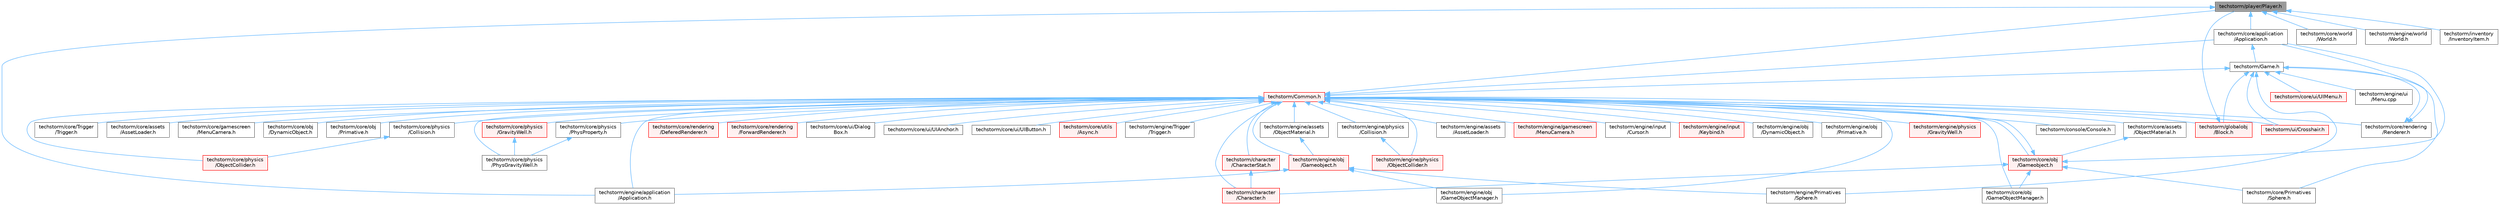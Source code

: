 digraph "techstorm/player/Player.h"
{
 // LATEX_PDF_SIZE
  bgcolor="transparent";
  edge [fontname=Helvetica,fontsize=10,labelfontname=Helvetica,labelfontsize=10];
  node [fontname=Helvetica,fontsize=10,shape=box,height=0.2,width=0.4];
  Node1 [id="Node000001",label="techstorm/player/Player.h",height=0.2,width=0.4,color="gray40", fillcolor="grey60", style="filled", fontcolor="black",tooltip=" "];
  Node1 -> Node2 [id="edge1_Node000001_Node000002",dir="back",color="steelblue1",style="solid",tooltip=" "];
  Node2 [id="Node000002",label="techstorm/core/application\l/Application.h",height=0.2,width=0.4,color="grey40", fillcolor="white", style="filled",URL="$core_2application_2_application_8h.html",tooltip=" "];
  Node2 -> Node3 [id="edge2_Node000002_Node000003",dir="back",color="steelblue1",style="solid",tooltip=" "];
  Node3 [id="Node000003",label="techstorm/Game.h",height=0.2,width=0.4,color="grey40", fillcolor="white", style="filled",URL="$_game_8h.html",tooltip=" "];
  Node3 -> Node4 [id="edge3_Node000003_Node000004",dir="back",color="steelblue1",style="solid",tooltip=" "];
  Node4 [id="Node000004",label="techstorm/Common.h",height=0.2,width=0.4,color="red", fillcolor="#FFF0F0", style="filled",URL="$_common_8h.html",tooltip=" "];
  Node4 -> Node5 [id="edge4_Node000004_Node000005",dir="back",color="steelblue1",style="solid",tooltip=" "];
  Node5 [id="Node000005",label="techstorm/character\l/Character.h",height=0.2,width=0.4,color="red", fillcolor="#FFF0F0", style="filled",URL="$_character_8h.html",tooltip=" "];
  Node4 -> Node7 [id="edge5_Node000004_Node000007",dir="back",color="steelblue1",style="solid",tooltip=" "];
  Node7 [id="Node000007",label="techstorm/character\l/CharacterStat.h",height=0.2,width=0.4,color="red", fillcolor="#FFF0F0", style="filled",URL="$_character_stat_8h.html",tooltip=" "];
  Node7 -> Node5 [id="edge6_Node000007_Node000005",dir="back",color="steelblue1",style="solid",tooltip=" "];
  Node4 -> Node10 [id="edge7_Node000004_Node000010",dir="back",color="steelblue1",style="solid",tooltip=" "];
  Node10 [id="Node000010",label="techstorm/console/Console.h",height=0.2,width=0.4,color="grey40", fillcolor="white", style="filled",URL="$_console_8h.html",tooltip=" "];
  Node4 -> Node11 [id="edge8_Node000004_Node000011",dir="back",color="steelblue1",style="solid",tooltip=" "];
  Node11 [id="Node000011",label="techstorm/core/Trigger\l/Trigger.h",height=0.2,width=0.4,color="grey40", fillcolor="white", style="filled",URL="$core_2_trigger_2_trigger_8h.html",tooltip=" "];
  Node4 -> Node2 [id="edge9_Node000004_Node000002",dir="back",color="steelblue1",style="solid",tooltip=" "];
  Node4 -> Node12 [id="edge10_Node000004_Node000012",dir="back",color="steelblue1",style="solid",tooltip=" "];
  Node12 [id="Node000012",label="techstorm/core/assets\l/AssetLoader.h",height=0.2,width=0.4,color="grey40", fillcolor="white", style="filled",URL="$core_2assets_2_asset_loader_8h.html",tooltip=" "];
  Node4 -> Node13 [id="edge11_Node000004_Node000013",dir="back",color="steelblue1",style="solid",tooltip=" "];
  Node13 [id="Node000013",label="techstorm/core/assets\l/ObjectMaterial.h",height=0.2,width=0.4,color="grey40", fillcolor="white", style="filled",URL="$core_2assets_2_object_material_8h.html",tooltip=" "];
  Node13 -> Node14 [id="edge12_Node000013_Node000014",dir="back",color="steelblue1",style="solid",tooltip=" "];
  Node14 [id="Node000014",label="techstorm/core/obj\l/Gameobject.h",height=0.2,width=0.4,color="red", fillcolor="#FFF0F0", style="filled",URL="$core_2obj_2_gameobject_8h.html",tooltip=" "];
  Node14 -> Node4 [id="edge13_Node000014_Node000004",dir="back",color="steelblue1",style="solid",tooltip=" "];
  Node14 -> Node5 [id="edge14_Node000014_Node000005",dir="back",color="steelblue1",style="solid",tooltip=" "];
  Node14 -> Node15 [id="edge15_Node000014_Node000015",dir="back",color="steelblue1",style="solid",tooltip=" "];
  Node15 [id="Node000015",label="techstorm/core/Primatives\l/Sphere.h",height=0.2,width=0.4,color="grey40", fillcolor="white", style="filled",URL="$core_2_primatives_2_sphere_8h.html",tooltip=" "];
  Node14 -> Node2 [id="edge16_Node000014_Node000002",dir="back",color="steelblue1",style="solid",tooltip=" "];
  Node14 -> Node22 [id="edge17_Node000014_Node000022",dir="back",color="steelblue1",style="solid",tooltip=" "];
  Node22 [id="Node000022",label="techstorm/core/obj\l/GameObjectManager.h",height=0.2,width=0.4,color="grey40", fillcolor="white", style="filled",URL="$core_2obj_2_game_object_manager_8h.html",tooltip=" "];
  Node4 -> Node34 [id="edge18_Node000004_Node000034",dir="back",color="steelblue1",style="solid",tooltip=" "];
  Node34 [id="Node000034",label="techstorm/core/gamescreen\l/MenuCamera.h",height=0.2,width=0.4,color="grey40", fillcolor="white", style="filled",URL="$core_2gamescreen_2_menu_camera_8h.html",tooltip=" "];
  Node4 -> Node35 [id="edge19_Node000004_Node000035",dir="back",color="steelblue1",style="solid",tooltip=" "];
  Node35 [id="Node000035",label="techstorm/core/obj\l/DynamicObject.h",height=0.2,width=0.4,color="grey40", fillcolor="white", style="filled",URL="$core_2obj_2_dynamic_object_8h.html",tooltip=" "];
  Node4 -> Node22 [id="edge20_Node000004_Node000022",dir="back",color="steelblue1",style="solid",tooltip=" "];
  Node4 -> Node14 [id="edge21_Node000004_Node000014",dir="back",color="steelblue1",style="solid",tooltip=" "];
  Node4 -> Node36 [id="edge22_Node000004_Node000036",dir="back",color="steelblue1",style="solid",tooltip=" "];
  Node36 [id="Node000036",label="techstorm/core/obj\l/Primative.h",height=0.2,width=0.4,color="grey40", fillcolor="white", style="filled",URL="$core_2obj_2_primative_8h.html",tooltip=" "];
  Node4 -> Node37 [id="edge23_Node000004_Node000037",dir="back",color="steelblue1",style="solid",tooltip=" "];
  Node37 [id="Node000037",label="techstorm/core/physics\l/Collision.h",height=0.2,width=0.4,color="grey40", fillcolor="white", style="filled",URL="$core_2physics_2_collision_8h.html",tooltip=" "];
  Node37 -> Node38 [id="edge24_Node000037_Node000038",dir="back",color="steelblue1",style="solid",tooltip=" "];
  Node38 [id="Node000038",label="techstorm/core/physics\l/ObjectCollider.h",height=0.2,width=0.4,color="red", fillcolor="#FFF0F0", style="filled",URL="$core_2physics_2_object_collider_8h.html",tooltip=" "];
  Node4 -> Node40 [id="edge25_Node000004_Node000040",dir="back",color="steelblue1",style="solid",tooltip=" "];
  Node40 [id="Node000040",label="techstorm/core/physics\l/GravityWell.h",height=0.2,width=0.4,color="red", fillcolor="#FFF0F0", style="filled",URL="$core_2physics_2_gravity_well_8h.html",tooltip=" "];
  Node40 -> Node42 [id="edge26_Node000040_Node000042",dir="back",color="steelblue1",style="solid",tooltip=" "];
  Node42 [id="Node000042",label="techstorm/core/physics\l/PhysGravityWell.h",height=0.2,width=0.4,color="grey40", fillcolor="white", style="filled",URL="$core_2physics_2_phys_gravity_well_8h.html",tooltip=" "];
  Node4 -> Node38 [id="edge27_Node000004_Node000038",dir="back",color="steelblue1",style="solid",tooltip=" "];
  Node4 -> Node42 [id="edge28_Node000004_Node000042",dir="back",color="steelblue1",style="solid",tooltip=" "];
  Node4 -> Node43 [id="edge29_Node000004_Node000043",dir="back",color="steelblue1",style="solid",tooltip=" "];
  Node43 [id="Node000043",label="techstorm/core/physics\l/PhysProperty.h",height=0.2,width=0.4,color="grey40", fillcolor="white", style="filled",URL="$core_2physics_2_phys_property_8h.html",tooltip=" "];
  Node43 -> Node42 [id="edge30_Node000043_Node000042",dir="back",color="steelblue1",style="solid",tooltip=" "];
  Node4 -> Node44 [id="edge31_Node000004_Node000044",dir="back",color="steelblue1",style="solid",tooltip=" "];
  Node44 [id="Node000044",label="techstorm/core/rendering\l/DeferedRenderer.h",height=0.2,width=0.4,color="red", fillcolor="#FFF0F0", style="filled",URL="$core_2rendering_2_defered_renderer_8h.html",tooltip=" "];
  Node4 -> Node46 [id="edge32_Node000004_Node000046",dir="back",color="steelblue1",style="solid",tooltip=" "];
  Node46 [id="Node000046",label="techstorm/core/rendering\l/ForwardRenderer.h",height=0.2,width=0.4,color="red", fillcolor="#FFF0F0", style="filled",URL="$core_2rendering_2_forward_renderer_8h.html",tooltip=" "];
  Node4 -> Node47 [id="edge33_Node000004_Node000047",dir="back",color="steelblue1",style="solid",tooltip=" "];
  Node47 [id="Node000047",label="techstorm/core/rendering\l/Renderer.h",height=0.2,width=0.4,color="grey40", fillcolor="white", style="filled",URL="$core_2rendering_2_renderer_8h.html",tooltip=" "];
  Node47 -> Node3 [id="edge34_Node000047_Node000003",dir="back",color="steelblue1",style="solid",tooltip=" "];
  Node47 -> Node2 [id="edge35_Node000047_Node000002",dir="back",color="steelblue1",style="solid",tooltip=" "];
  Node4 -> Node48 [id="edge36_Node000004_Node000048",dir="back",color="steelblue1",style="solid",tooltip=" "];
  Node48 [id="Node000048",label="techstorm/core/ui/Dialog\lBox.h",height=0.2,width=0.4,color="grey40", fillcolor="white", style="filled",URL="$core_2ui_2_dialog_box_8h.html",tooltip=" "];
  Node4 -> Node49 [id="edge37_Node000004_Node000049",dir="back",color="steelblue1",style="solid",tooltip=" "];
  Node49 [id="Node000049",label="techstorm/core/ui/UIAnchor.h",height=0.2,width=0.4,color="grey40", fillcolor="white", style="filled",URL="$core_2ui_2_u_i_anchor_8h.html",tooltip=" "];
  Node4 -> Node50 [id="edge38_Node000004_Node000050",dir="back",color="steelblue1",style="solid",tooltip=" "];
  Node50 [id="Node000050",label="techstorm/core/ui/UIButton.h",height=0.2,width=0.4,color="grey40", fillcolor="white", style="filled",URL="$core_2ui_2_u_i_button_8h.html",tooltip=" "];
  Node4 -> Node51 [id="edge39_Node000004_Node000051",dir="back",color="steelblue1",style="solid",tooltip=" "];
  Node51 [id="Node000051",label="techstorm/core/utils\l/Async.h",height=0.2,width=0.4,color="red", fillcolor="#FFF0F0", style="filled",URL="$core_2utils_2_async_8h.html",tooltip=" "];
  Node4 -> Node53 [id="edge40_Node000004_Node000053",dir="back",color="steelblue1",style="solid",tooltip=" "];
  Node53 [id="Node000053",label="techstorm/engine/Trigger\l/Trigger.h",height=0.2,width=0.4,color="grey40", fillcolor="white", style="filled",URL="$engine_2_trigger_2_trigger_8h.html",tooltip=" "];
  Node4 -> Node54 [id="edge41_Node000004_Node000054",dir="back",color="steelblue1",style="solid",tooltip=" "];
  Node54 [id="Node000054",label="techstorm/engine/application\l/Application.h",height=0.2,width=0.4,color="grey40", fillcolor="white", style="filled",URL="$engine_2application_2_application_8h.html",tooltip=" "];
  Node4 -> Node55 [id="edge42_Node000004_Node000055",dir="back",color="steelblue1",style="solid",tooltip=" "];
  Node55 [id="Node000055",label="techstorm/engine/assets\l/AssetLoader.h",height=0.2,width=0.4,color="grey40", fillcolor="white", style="filled",URL="$engine_2assets_2_asset_loader_8h.html",tooltip=" "];
  Node4 -> Node56 [id="edge43_Node000004_Node000056",dir="back",color="steelblue1",style="solid",tooltip=" "];
  Node56 [id="Node000056",label="techstorm/engine/assets\l/ObjectMaterial.h",height=0.2,width=0.4,color="grey40", fillcolor="white", style="filled",URL="$engine_2assets_2_object_material_8h.html",tooltip=" "];
  Node56 -> Node57 [id="edge44_Node000056_Node000057",dir="back",color="steelblue1",style="solid",tooltip=" "];
  Node57 [id="Node000057",label="techstorm/engine/obj\l/Gameobject.h",height=0.2,width=0.4,color="red", fillcolor="#FFF0F0", style="filled",URL="$engine_2obj_2_gameobject_8h.html",tooltip=" "];
  Node57 -> Node58 [id="edge45_Node000057_Node000058",dir="back",color="steelblue1",style="solid",tooltip=" "];
  Node58 [id="Node000058",label="techstorm/engine/Primatives\l/Sphere.h",height=0.2,width=0.4,color="grey40", fillcolor="white", style="filled",URL="$engine_2_primatives_2_sphere_8h.html",tooltip=" "];
  Node57 -> Node54 [id="edge46_Node000057_Node000054",dir="back",color="steelblue1",style="solid",tooltip=" "];
  Node57 -> Node64 [id="edge47_Node000057_Node000064",dir="back",color="steelblue1",style="solid",tooltip=" "];
  Node64 [id="Node000064",label="techstorm/engine/obj\l/GameObjectManager.h",height=0.2,width=0.4,color="grey40", fillcolor="white", style="filled",URL="$engine_2obj_2_game_object_manager_8h.html",tooltip=" "];
  Node4 -> Node69 [id="edge48_Node000004_Node000069",dir="back",color="steelblue1",style="solid",tooltip=" "];
  Node69 [id="Node000069",label="techstorm/engine/gamescreen\l/MenuCamera.h",height=0.2,width=0.4,color="red", fillcolor="#FFF0F0", style="filled",URL="$engine_2gamescreen_2_menu_camera_8h.html",tooltip=" "];
  Node4 -> Node72 [id="edge49_Node000004_Node000072",dir="back",color="steelblue1",style="solid",tooltip=" "];
  Node72 [id="Node000072",label="techstorm/engine/input\l/Cursor.h",height=0.2,width=0.4,color="grey40", fillcolor="white", style="filled",URL="$engine_2input_2_cursor_8h.html",tooltip=" "];
  Node4 -> Node73 [id="edge50_Node000004_Node000073",dir="back",color="steelblue1",style="solid",tooltip=" "];
  Node73 [id="Node000073",label="techstorm/engine/input\l/Keybind.h",height=0.2,width=0.4,color="red", fillcolor="#FFF0F0", style="filled",URL="$engine_2input_2_keybind_8h.html",tooltip=" "];
  Node4 -> Node75 [id="edge51_Node000004_Node000075",dir="back",color="steelblue1",style="solid",tooltip=" "];
  Node75 [id="Node000075",label="techstorm/engine/obj\l/DynamicObject.h",height=0.2,width=0.4,color="grey40", fillcolor="white", style="filled",URL="$engine_2obj_2_dynamic_object_8h.html",tooltip=" "];
  Node4 -> Node64 [id="edge52_Node000004_Node000064",dir="back",color="steelblue1",style="solid",tooltip=" "];
  Node4 -> Node57 [id="edge53_Node000004_Node000057",dir="back",color="steelblue1",style="solid",tooltip=" "];
  Node4 -> Node76 [id="edge54_Node000004_Node000076",dir="back",color="steelblue1",style="solid",tooltip=" "];
  Node76 [id="Node000076",label="techstorm/engine/obj\l/Primative.h",height=0.2,width=0.4,color="grey40", fillcolor="white", style="filled",URL="$engine_2obj_2_primative_8h.html",tooltip=" "];
  Node4 -> Node77 [id="edge55_Node000004_Node000077",dir="back",color="steelblue1",style="solid",tooltip=" "];
  Node77 [id="Node000077",label="techstorm/engine/physics\l/Collision.h",height=0.2,width=0.4,color="grey40", fillcolor="white", style="filled",URL="$engine_2physics_2_collision_8h.html",tooltip=" "];
  Node77 -> Node78 [id="edge56_Node000077_Node000078",dir="back",color="steelblue1",style="solid",tooltip=" "];
  Node78 [id="Node000078",label="techstorm/engine/physics\l/ObjectCollider.h",height=0.2,width=0.4,color="red", fillcolor="#FFF0F0", style="filled",URL="$engine_2physics_2_object_collider_8h.html",tooltip=" "];
  Node4 -> Node80 [id="edge57_Node000004_Node000080",dir="back",color="steelblue1",style="solid",tooltip=" "];
  Node80 [id="Node000080",label="techstorm/engine/physics\l/GravityWell.h",height=0.2,width=0.4,color="red", fillcolor="#FFF0F0", style="filled",URL="$engine_2physics_2_gravity_well_8h.html",tooltip=" "];
  Node4 -> Node78 [id="edge58_Node000004_Node000078",dir="back",color="steelblue1",style="solid",tooltip=" "];
  Node4 -> Node101 [id="edge59_Node000004_Node000101",dir="back",color="steelblue1",style="solid",tooltip=" "];
  Node101 [id="Node000101",label="techstorm/globalobj\l/Block.h",height=0.2,width=0.4,color="red", fillcolor="#FFF0F0", style="filled",URL="$_block_8h.html",tooltip=" "];
  Node101 -> Node1 [id="edge60_Node000101_Node000001",dir="back",color="steelblue1",style="solid",tooltip=" "];
  Node4 -> Node1 [id="edge61_Node000004_Node000001",dir="back",color="steelblue1",style="solid",tooltip=" "];
  Node4 -> Node115 [id="edge62_Node000004_Node000115",dir="back",color="steelblue1",style="solid",tooltip=" "];
  Node115 [id="Node000115",label="techstorm/ui/Crosshair.h",height=0.2,width=0.4,color="red", fillcolor="#FFF0F0", style="filled",URL="$_crosshair_8h.html",tooltip=" "];
  Node3 -> Node15 [id="edge63_Node000003_Node000015",dir="back",color="steelblue1",style="solid",tooltip=" "];
  Node3 -> Node117 [id="edge64_Node000003_Node000117",dir="back",color="steelblue1",style="solid",tooltip=" "];
  Node117 [id="Node000117",label="techstorm/core/ui/UIMenu.h",height=0.2,width=0.4,color="red", fillcolor="#FFF0F0", style="filled",URL="$_u_i_menu_8h.html",tooltip=" "];
  Node3 -> Node58 [id="edge65_Node000003_Node000058",dir="back",color="steelblue1",style="solid",tooltip=" "];
  Node3 -> Node71 [id="edge66_Node000003_Node000071",dir="back",color="steelblue1",style="solid",tooltip=" "];
  Node71 [id="Node000071",label="techstorm/engine/ui\l/Menu.cpp",height=0.2,width=0.4,color="grey40", fillcolor="white", style="filled",URL="$_menu_8cpp.html",tooltip=" "];
  Node3 -> Node101 [id="edge67_Node000003_Node000101",dir="back",color="steelblue1",style="solid",tooltip=" "];
  Node3 -> Node115 [id="edge68_Node000003_Node000115",dir="back",color="steelblue1",style="solid",tooltip=" "];
  Node1 -> Node120 [id="edge69_Node000001_Node000120",dir="back",color="steelblue1",style="solid",tooltip=" "];
  Node120 [id="Node000120",label="techstorm/core/world\l/World.h",height=0.2,width=0.4,color="grey40", fillcolor="white", style="filled",URL="$core_2world_2_world_8h.html",tooltip=" "];
  Node1 -> Node54 [id="edge70_Node000001_Node000054",dir="back",color="steelblue1",style="solid",tooltip=" "];
  Node1 -> Node121 [id="edge71_Node000001_Node000121",dir="back",color="steelblue1",style="solid",tooltip=" "];
  Node121 [id="Node000121",label="techstorm/engine/world\l/World.h",height=0.2,width=0.4,color="grey40", fillcolor="white", style="filled",URL="$engine_2world_2_world_8h.html",tooltip=" "];
  Node1 -> Node122 [id="edge72_Node000001_Node000122",dir="back",color="steelblue1",style="solid",tooltip=" "];
  Node122 [id="Node000122",label="techstorm/inventory\l/InventoryItem.h",height=0.2,width=0.4,color="grey40", fillcolor="white", style="filled",URL="$_inventory_item_8h.html",tooltip=" "];
}
